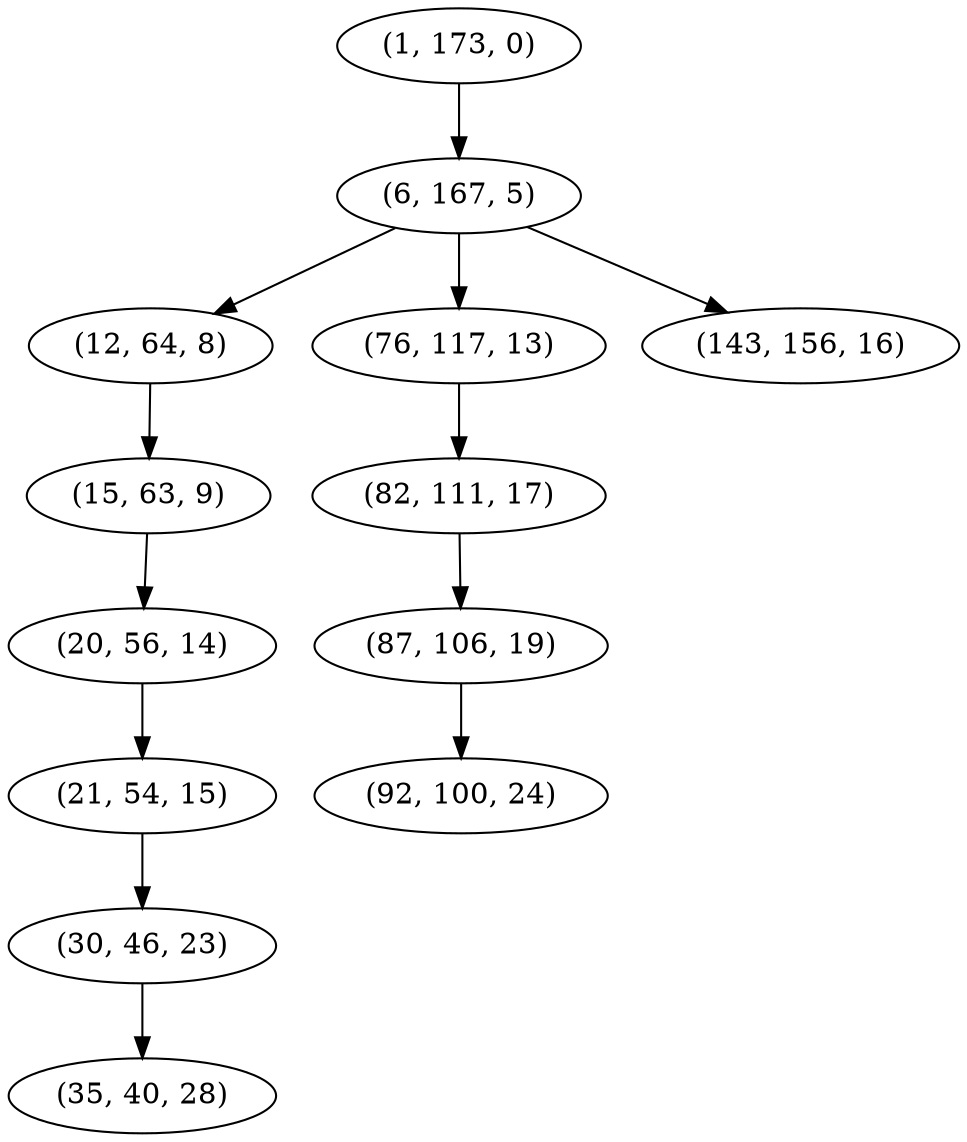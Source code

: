 digraph tree {
    "(1, 173, 0)";
    "(6, 167, 5)";
    "(12, 64, 8)";
    "(15, 63, 9)";
    "(20, 56, 14)";
    "(21, 54, 15)";
    "(30, 46, 23)";
    "(35, 40, 28)";
    "(76, 117, 13)";
    "(82, 111, 17)";
    "(87, 106, 19)";
    "(92, 100, 24)";
    "(143, 156, 16)";
    "(1, 173, 0)" -> "(6, 167, 5)";
    "(6, 167, 5)" -> "(12, 64, 8)";
    "(6, 167, 5)" -> "(76, 117, 13)";
    "(6, 167, 5)" -> "(143, 156, 16)";
    "(12, 64, 8)" -> "(15, 63, 9)";
    "(15, 63, 9)" -> "(20, 56, 14)";
    "(20, 56, 14)" -> "(21, 54, 15)";
    "(21, 54, 15)" -> "(30, 46, 23)";
    "(30, 46, 23)" -> "(35, 40, 28)";
    "(76, 117, 13)" -> "(82, 111, 17)";
    "(82, 111, 17)" -> "(87, 106, 19)";
    "(87, 106, 19)" -> "(92, 100, 24)";
}
